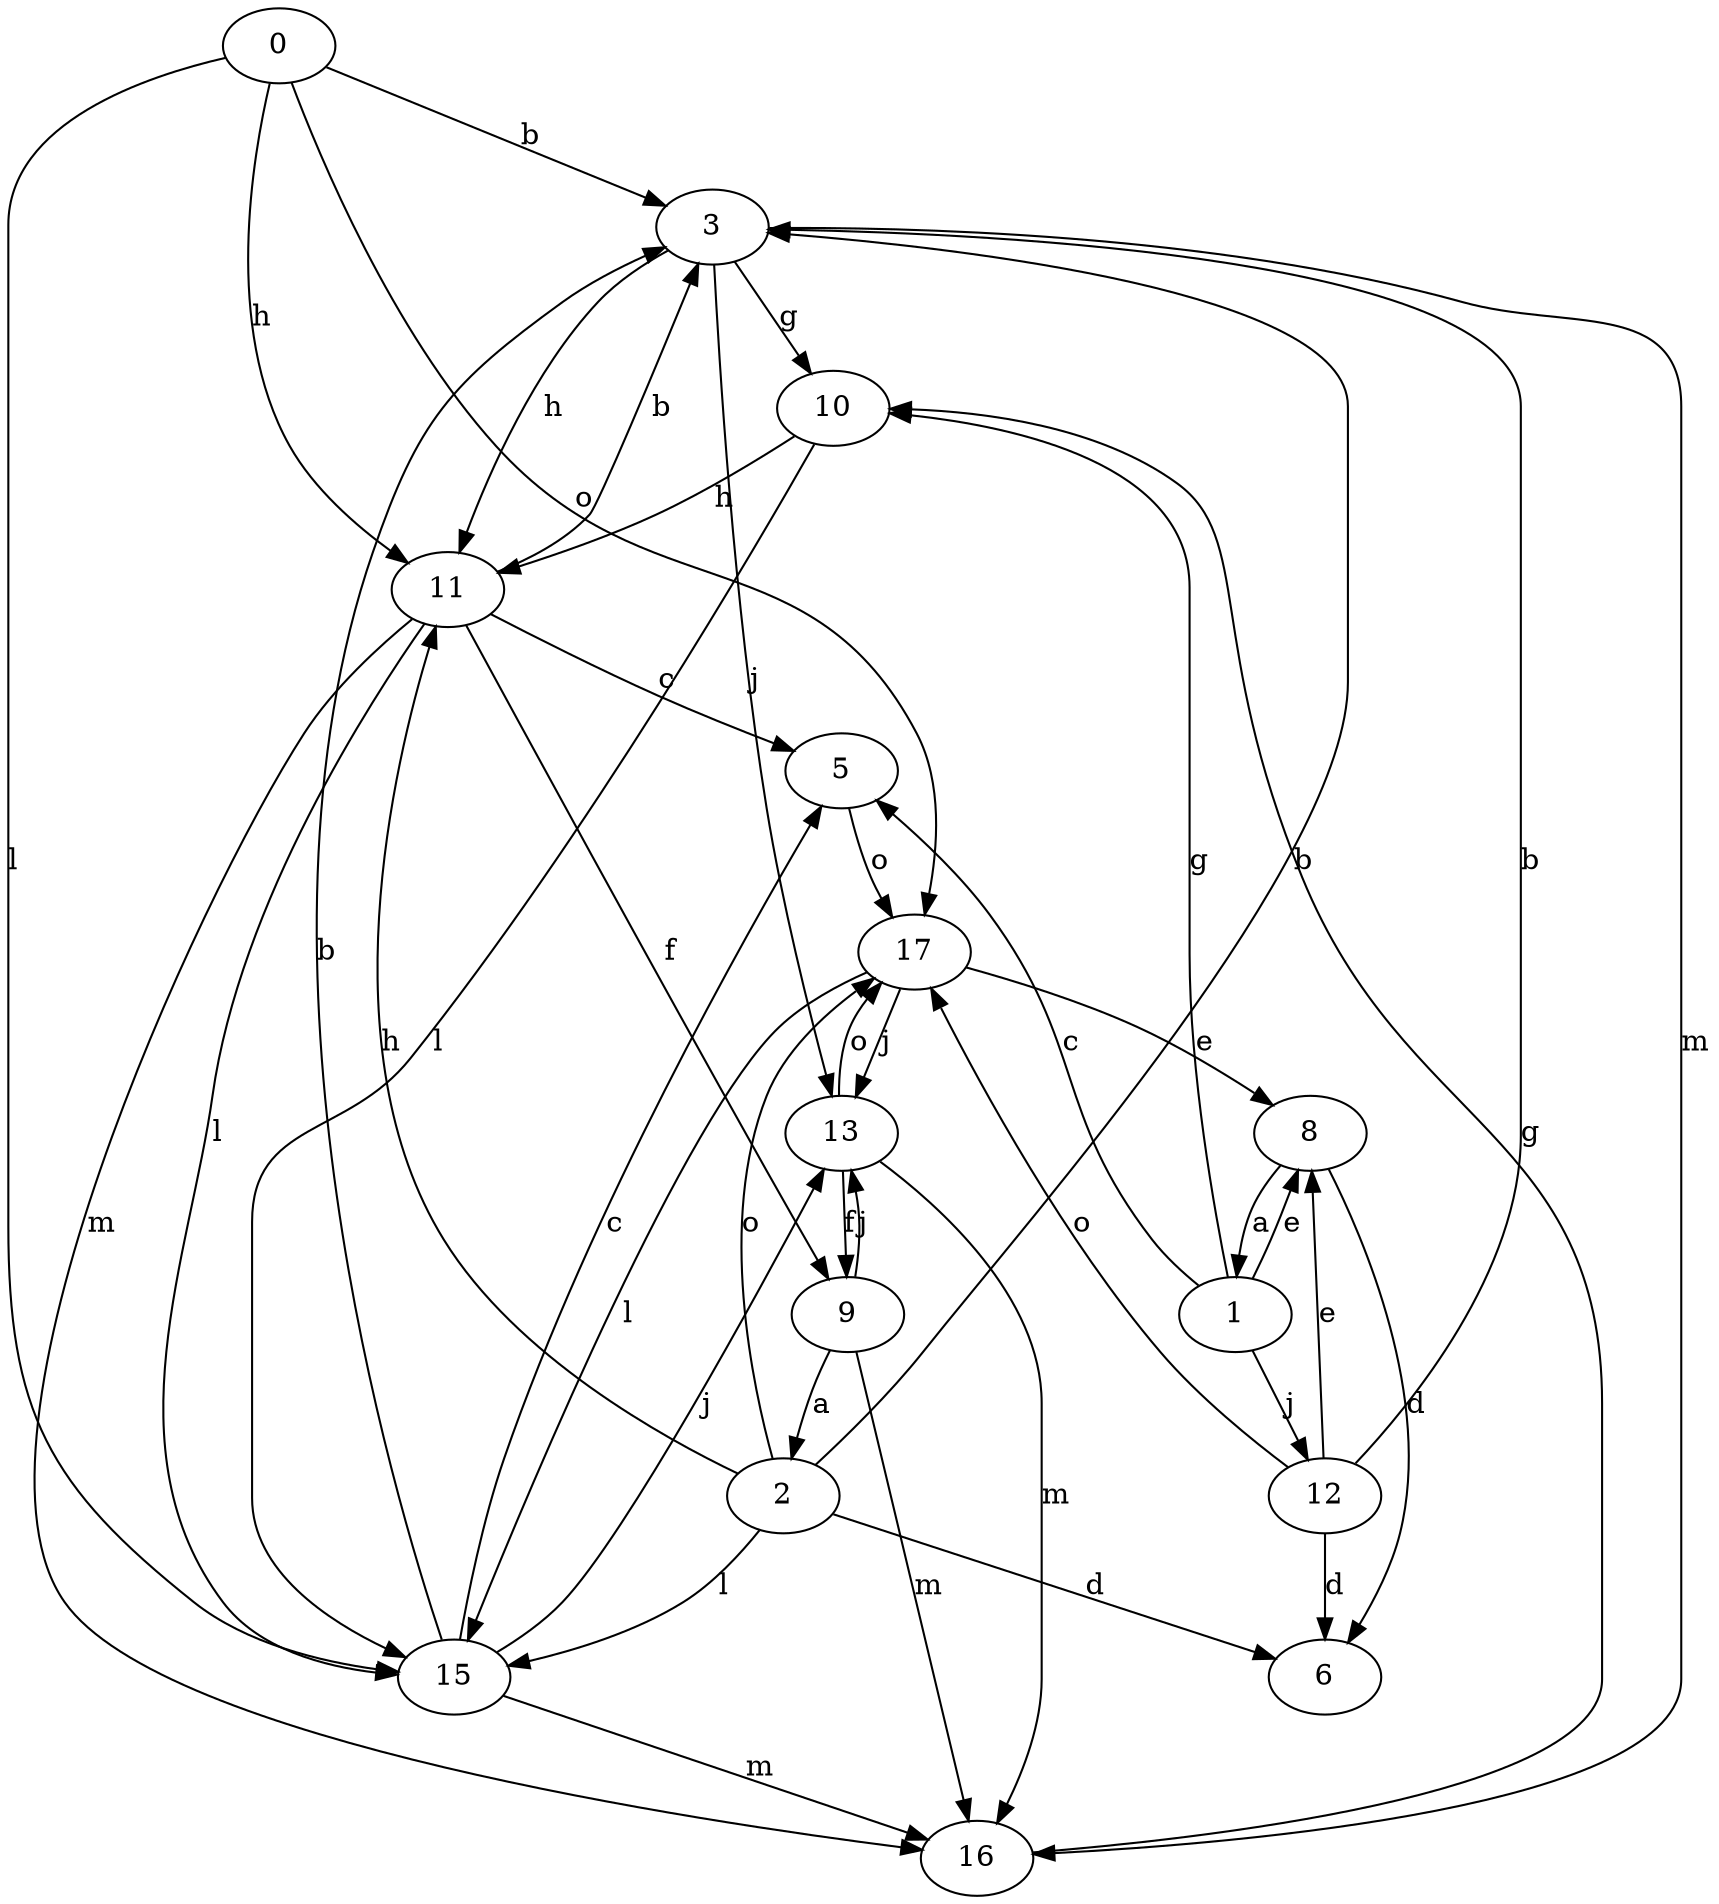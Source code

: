 strict digraph  {
0;
1;
2;
3;
5;
6;
8;
9;
10;
11;
12;
13;
15;
16;
17;
0 -> 3  [label=b];
0 -> 11  [label=h];
0 -> 15  [label=l];
0 -> 17  [label=o];
1 -> 5  [label=c];
1 -> 8  [label=e];
1 -> 10  [label=g];
1 -> 12  [label=j];
2 -> 3  [label=b];
2 -> 6  [label=d];
2 -> 11  [label=h];
2 -> 15  [label=l];
2 -> 17  [label=o];
3 -> 10  [label=g];
3 -> 11  [label=h];
3 -> 13  [label=j];
3 -> 16  [label=m];
5 -> 17  [label=o];
8 -> 1  [label=a];
8 -> 6  [label=d];
9 -> 2  [label=a];
9 -> 13  [label=j];
9 -> 16  [label=m];
10 -> 11  [label=h];
10 -> 15  [label=l];
11 -> 3  [label=b];
11 -> 5  [label=c];
11 -> 9  [label=f];
11 -> 15  [label=l];
11 -> 16  [label=m];
12 -> 3  [label=b];
12 -> 6  [label=d];
12 -> 8  [label=e];
12 -> 17  [label=o];
13 -> 9  [label=f];
13 -> 16  [label=m];
13 -> 17  [label=o];
15 -> 3  [label=b];
15 -> 5  [label=c];
15 -> 13  [label=j];
15 -> 16  [label=m];
16 -> 10  [label=g];
17 -> 8  [label=e];
17 -> 13  [label=j];
17 -> 15  [label=l];
}

